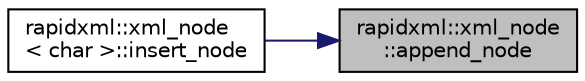 digraph "rapidxml::xml_node::append_node"
{
 // LATEX_PDF_SIZE
  edge [fontname="Helvetica",fontsize="10",labelfontname="Helvetica",labelfontsize="10"];
  node [fontname="Helvetica",fontsize="10",shape=record];
  rankdir="RL";
  Node1 [label="rapidxml::xml_node\l::append_node",height=0.2,width=0.4,color="black", fillcolor="grey75", style="filled", fontcolor="black",tooltip=" "];
  Node1 -> Node2 [dir="back",color="midnightblue",fontsize="10",style="solid",fontname="Helvetica"];
  Node2 [label="rapidxml::xml_node\l\< char \>::insert_node",height=0.2,width=0.4,color="black", fillcolor="white", style="filled",URL="$classrapidxml_1_1xml__node.html#a666880f42a7e486d78cc45ed51c7c46d",tooltip=" "];
}

